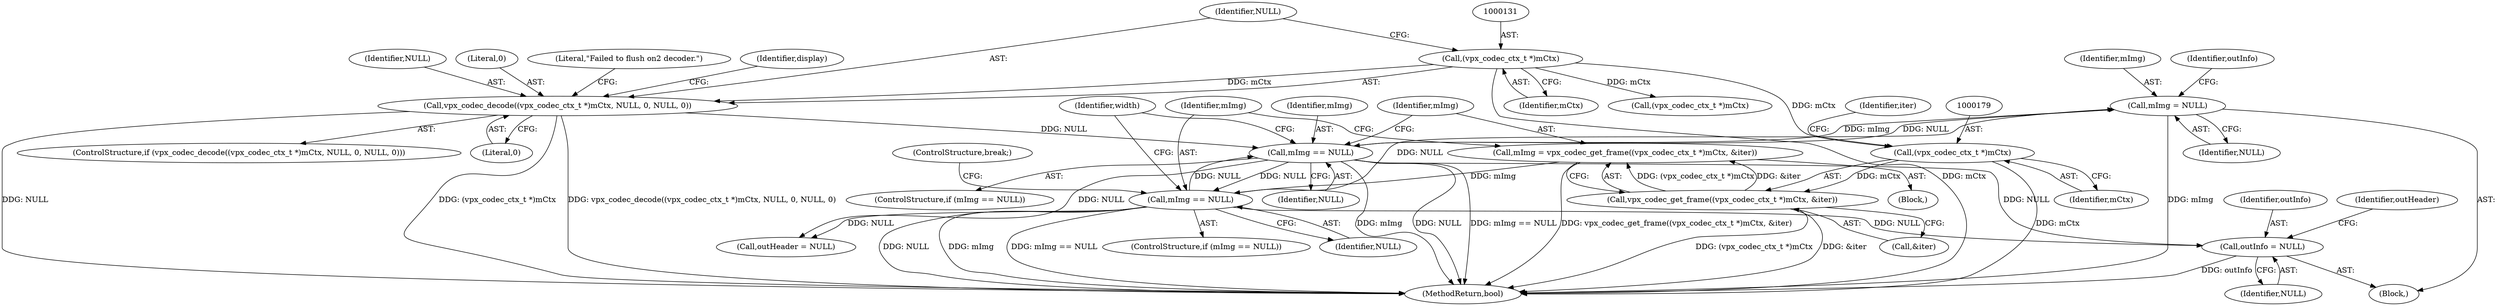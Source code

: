 digraph "0_Android_630ed150f7201ddadb00b8b8ce0c55c4cc6e8742@pointer" {
"1000345" [label="(Call,outInfo = NULL)"];
"1000184" [label="(Call,mImg == NULL)"];
"1000175" [label="(Call,mImg = vpx_codec_get_frame((vpx_codec_ctx_t *)mCtx, &iter))"];
"1000177" [label="(Call,vpx_codec_get_frame((vpx_codec_ctx_t *)mCtx, &iter))"];
"1000178" [label="(Call,(vpx_codec_ctx_t *)mCtx)"];
"1000130" [label="(Call,(vpx_codec_ctx_t *)mCtx)"];
"1000171" [label="(Call,mImg == NULL)"];
"1000335" [label="(Call,mImg = NULL)"];
"1000129" [label="(Call,vpx_codec_decode((vpx_codec_ctx_t *)mCtx, NULL, 0, NULL, 0))"];
"1000337" [label="(Identifier,NULL)"];
"1000336" [label="(Identifier,mImg)"];
"1000175" [label="(Call,mImg = vpx_codec_get_frame((vpx_codec_ctx_t *)mCtx, &iter))"];
"1000180" [label="(Identifier,mCtx)"];
"1000183" [label="(ControlStructure,if (mImg == NULL))"];
"1000173" [label="(Identifier,NULL)"];
"1000186" [label="(Identifier,NULL)"];
"1000136" [label="(Literal,0)"];
"1000170" [label="(ControlStructure,if (mImg == NULL))"];
"1000346" [label="(Identifier,outInfo)"];
"1000176" [label="(Identifier,mImg)"];
"1000129" [label="(Call,vpx_codec_decode((vpx_codec_ctx_t *)mCtx, NULL, 0, NULL, 0))"];
"1000135" [label="(Identifier,NULL)"];
"1000177" [label="(Call,vpx_codec_get_frame((vpx_codec_ctx_t *)mCtx, &iter))"];
"1000347" [label="(Identifier,NULL)"];
"1000349" [label="(Identifier,outHeader)"];
"1000169" [label="(Block,)"];
"1000174" [label="(Block,)"];
"1000185" [label="(Identifier,mImg)"];
"1000133" [label="(Identifier,NULL)"];
"1000134" [label="(Literal,0)"];
"1000401" [label="(MethodReturn,bool)"];
"1000340" [label="(Identifier,outInfo)"];
"1000184" [label="(Call,mImg == NULL)"];
"1000128" [label="(ControlStructure,if (vpx_codec_decode((vpx_codec_ctx_t *)mCtx, NULL, 0, NULL, 0)))"];
"1000345" [label="(Call,outInfo = NULL)"];
"1000178" [label="(Call,(vpx_codec_ctx_t *)mCtx)"];
"1000132" [label="(Identifier,mCtx)"];
"1000158" [label="(Call,(vpx_codec_ctx_t *)mCtx)"];
"1000139" [label="(Literal,\"Failed to flush on2 decoder.\")"];
"1000191" [label="(Identifier,width)"];
"1000171" [label="(Call,mImg == NULL)"];
"1000188" [label="(ControlStructure,break;)"];
"1000130" [label="(Call,(vpx_codec_ctx_t *)mCtx)"];
"1000335" [label="(Call,mImg = NULL)"];
"1000181" [label="(Call,&iter)"];
"1000182" [label="(Identifier,iter)"];
"1000172" [label="(Identifier,mImg)"];
"1000350" [label="(Call,outHeader = NULL)"];
"1000144" [label="(Identifier,display)"];
"1000345" -> "1000169"  [label="AST: "];
"1000345" -> "1000347"  [label="CFG: "];
"1000346" -> "1000345"  [label="AST: "];
"1000347" -> "1000345"  [label="AST: "];
"1000349" -> "1000345"  [label="CFG: "];
"1000345" -> "1000401"  [label="DDG: outInfo"];
"1000184" -> "1000345"  [label="DDG: NULL"];
"1000171" -> "1000345"  [label="DDG: NULL"];
"1000184" -> "1000183"  [label="AST: "];
"1000184" -> "1000186"  [label="CFG: "];
"1000185" -> "1000184"  [label="AST: "];
"1000186" -> "1000184"  [label="AST: "];
"1000188" -> "1000184"  [label="CFG: "];
"1000191" -> "1000184"  [label="CFG: "];
"1000184" -> "1000401"  [label="DDG: NULL"];
"1000184" -> "1000401"  [label="DDG: mImg"];
"1000184" -> "1000401"  [label="DDG: mImg == NULL"];
"1000184" -> "1000171"  [label="DDG: NULL"];
"1000175" -> "1000184"  [label="DDG: mImg"];
"1000171" -> "1000184"  [label="DDG: NULL"];
"1000184" -> "1000335"  [label="DDG: NULL"];
"1000184" -> "1000350"  [label="DDG: NULL"];
"1000175" -> "1000174"  [label="AST: "];
"1000175" -> "1000177"  [label="CFG: "];
"1000176" -> "1000175"  [label="AST: "];
"1000177" -> "1000175"  [label="AST: "];
"1000185" -> "1000175"  [label="CFG: "];
"1000175" -> "1000401"  [label="DDG: vpx_codec_get_frame((vpx_codec_ctx_t *)mCtx, &iter)"];
"1000177" -> "1000175"  [label="DDG: (vpx_codec_ctx_t *)mCtx"];
"1000177" -> "1000175"  [label="DDG: &iter"];
"1000177" -> "1000181"  [label="CFG: "];
"1000178" -> "1000177"  [label="AST: "];
"1000181" -> "1000177"  [label="AST: "];
"1000177" -> "1000401"  [label="DDG: (vpx_codec_ctx_t *)mCtx"];
"1000177" -> "1000401"  [label="DDG: &iter"];
"1000178" -> "1000177"  [label="DDG: mCtx"];
"1000178" -> "1000180"  [label="CFG: "];
"1000179" -> "1000178"  [label="AST: "];
"1000180" -> "1000178"  [label="AST: "];
"1000182" -> "1000178"  [label="CFG: "];
"1000178" -> "1000401"  [label="DDG: mCtx"];
"1000130" -> "1000178"  [label="DDG: mCtx"];
"1000130" -> "1000129"  [label="AST: "];
"1000130" -> "1000132"  [label="CFG: "];
"1000131" -> "1000130"  [label="AST: "];
"1000132" -> "1000130"  [label="AST: "];
"1000133" -> "1000130"  [label="CFG: "];
"1000130" -> "1000401"  [label="DDG: mCtx"];
"1000130" -> "1000129"  [label="DDG: mCtx"];
"1000130" -> "1000158"  [label="DDG: mCtx"];
"1000171" -> "1000170"  [label="AST: "];
"1000171" -> "1000173"  [label="CFG: "];
"1000172" -> "1000171"  [label="AST: "];
"1000173" -> "1000171"  [label="AST: "];
"1000176" -> "1000171"  [label="CFG: "];
"1000191" -> "1000171"  [label="CFG: "];
"1000171" -> "1000401"  [label="DDG: mImg"];
"1000171" -> "1000401"  [label="DDG: NULL"];
"1000171" -> "1000401"  [label="DDG: mImg == NULL"];
"1000335" -> "1000171"  [label="DDG: mImg"];
"1000129" -> "1000171"  [label="DDG: NULL"];
"1000171" -> "1000335"  [label="DDG: NULL"];
"1000171" -> "1000350"  [label="DDG: NULL"];
"1000335" -> "1000169"  [label="AST: "];
"1000335" -> "1000337"  [label="CFG: "];
"1000336" -> "1000335"  [label="AST: "];
"1000337" -> "1000335"  [label="AST: "];
"1000340" -> "1000335"  [label="CFG: "];
"1000335" -> "1000401"  [label="DDG: mImg"];
"1000129" -> "1000128"  [label="AST: "];
"1000129" -> "1000136"  [label="CFG: "];
"1000133" -> "1000129"  [label="AST: "];
"1000134" -> "1000129"  [label="AST: "];
"1000135" -> "1000129"  [label="AST: "];
"1000136" -> "1000129"  [label="AST: "];
"1000139" -> "1000129"  [label="CFG: "];
"1000144" -> "1000129"  [label="CFG: "];
"1000129" -> "1000401"  [label="DDG: (vpx_codec_ctx_t *)mCtx"];
"1000129" -> "1000401"  [label="DDG: vpx_codec_decode((vpx_codec_ctx_t *)mCtx, NULL, 0, NULL, 0)"];
"1000129" -> "1000401"  [label="DDG: NULL"];
}
